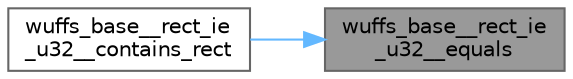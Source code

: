 digraph "wuffs_base__rect_ie_u32__equals"
{
 // LATEX_PDF_SIZE
  bgcolor="transparent";
  edge [fontname=Helvetica,fontsize=10,labelfontname=Helvetica,labelfontsize=10];
  node [fontname=Helvetica,fontsize=10,shape=box,height=0.2,width=0.4];
  rankdir="RL";
  Node1 [id="Node000001",label="wuffs_base__rect_ie\l_u32__equals",height=0.2,width=0.4,color="gray40", fillcolor="grey60", style="filled", fontcolor="black",tooltip=" "];
  Node1 -> Node2 [id="edge2_Node000001_Node000002",dir="back",color="steelblue1",style="solid",tooltip=" "];
  Node2 [id="Node000002",label="wuffs_base__rect_ie\l_u32__contains_rect",height=0.2,width=0.4,color="grey40", fillcolor="white", style="filled",URL="$wuffs-v0_83_8c.html#a4667421e3ae95be7090ed772f47d361b",tooltip=" "];
}

